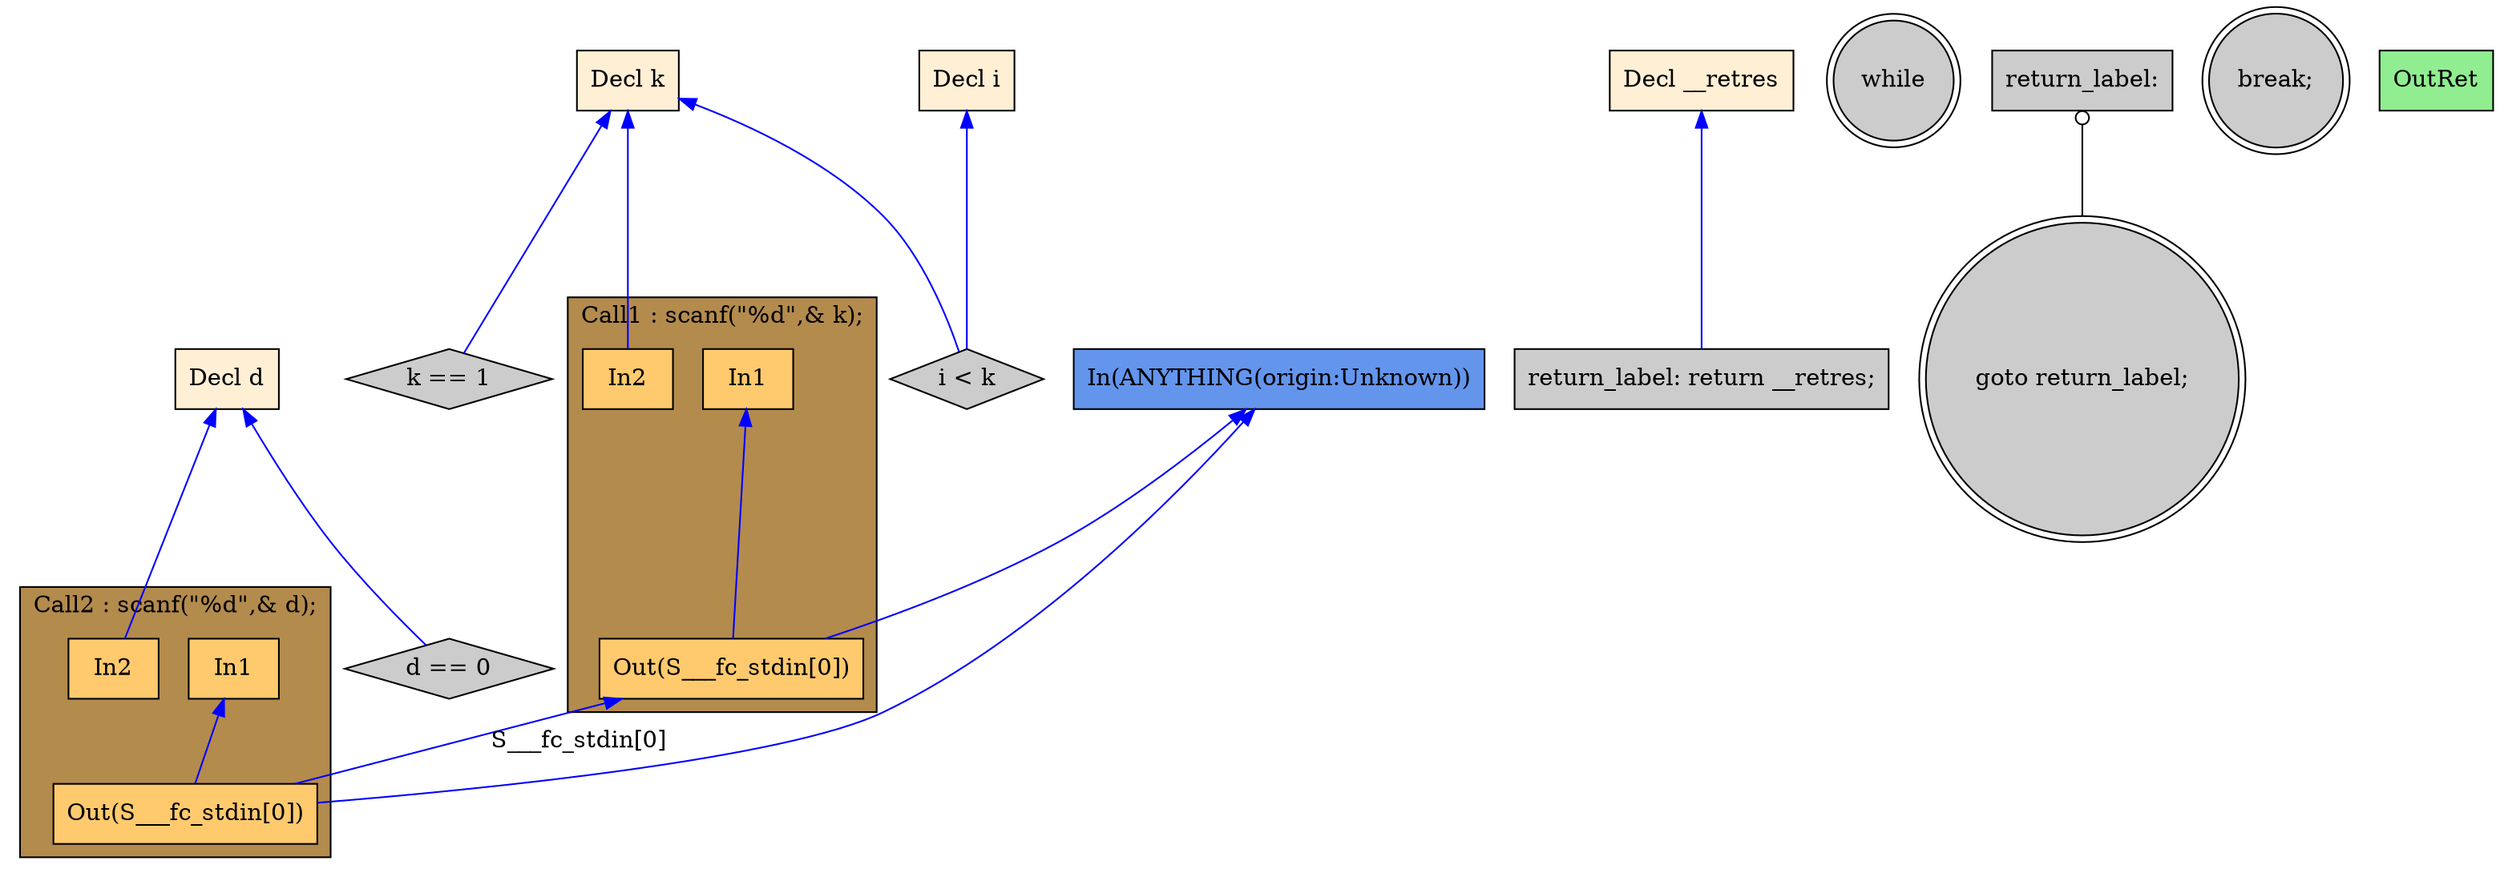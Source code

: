 digraph G {
  rankdir=TB;
  node [style="filled", ];
  2 [label="Decl k", fillcolor="#FFEFD5", shape=box, ];
  3 [label="Decl d", fillcolor="#FFEFD5", shape=box, ];
  4 [label="Decl i", fillcolor="#FFEFD5", shape=box, ];
  5 [label="Decl __retres", fillcolor="#FFEFD5", shape=box, ];
  7 [label="In1", fillcolor="#FFCA6E", shape=box, ];
  8 [label="In2", fillcolor="#FFCA6E", shape=box, ];
  9 [label="Out(S___fc_stdin[0])", fillcolor="#FFCA6E", shape=box, ];
  11 [label="In1", fillcolor="#FFCA6E", shape=box, ];
  12 [label="In2", fillcolor="#FFCA6E", shape=box, ];
  13 [label="Out(S___fc_stdin[0])", fillcolor="#FFCA6E", shape=box, ];
  14 [label="d == 0", fillcolor="#CCCCCC", shape=diamond, ];
  15 [label="k == 1", fillcolor="#CCCCCC", shape=diamond, ];
  16 [label="while", fillcolor="#CCCCCC", shape=doublecircle, ];
  17 [label="i < k", fillcolor="#CCCCCC", shape=diamond, ];
  18 [label="goto return_label;", fillcolor="#CCCCCC", shape=doublecircle, ];
  19 [label="return_label:", fillcolor="#CCCCCC", shape=box, ];
  20 [label="break;", fillcolor="#CCCCCC", shape=doublecircle, ];
  21 [label="return_label: return __retres;", fillcolor="#CCCCCC", shape=box, ];
  22 [label="OutRet", fillcolor="#90EE90", shape=box, ];
  23 [label="In(ANYTHING(origin:Unknown))", fillcolor="#6495ED", shape=box, ];
  
  subgraph cluster_Call1 { label="Call1 : scanf(\"%d\",& k);";
                           fillcolor="#B38B4D"; style="filled"; 9;8;7;
     };
  subgraph cluster_Call2 { label="Call2 : scanf(\"%d\",& d);";
                           fillcolor="#B38B4D"; style="filled"; 13;12;11;
     };
  
  edge [dir=back, ];
  2 -> 8 [color="#0000FF", ];
  7 -> 9 [color="#0000FF", ];
  23 -> 9 [color="#0000FF", ];
  3 -> 12 [color="#0000FF", ];
  9 -> 13 [label="S___fc_stdin[0]", color="#0000FF", ];
  11 -> 13 [color="#0000FF", ];
  23 -> 13 [color="#0000FF", ];
  3 -> 14 [color="#0000FF", ];
  2 -> 15 [color="#0000FF", ];
  2 -> 17 [color="#0000FF", ];
  4 -> 17 [color="#0000FF", ];
  19 -> 18 [color="#000000", arrowtail=odot, ];
  5 -> 21 [color="#0000FF", ];
  
  }